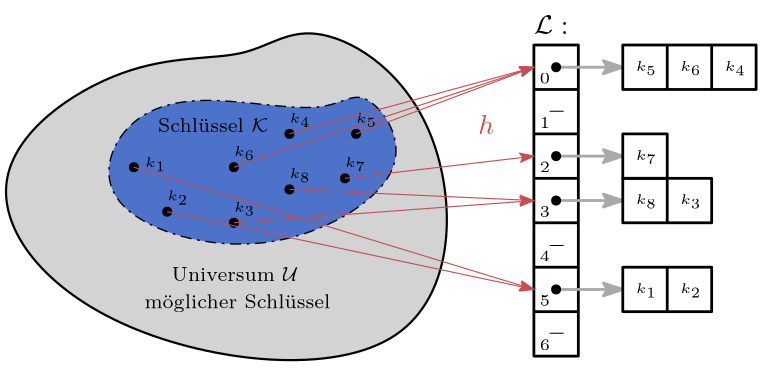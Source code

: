<?xml version="1.0"?>
<!DOCTYPE ipe SYSTEM "ipe.dtd">
<ipe version="70218" creator="Ipe 7.2.24">
<info created="D:20210624001852" modified="D:20230901152237"/>
<ipestyle name="basic">
<symbol name="arrow/arc(spx)">
<path stroke="sym-stroke" fill="sym-stroke" pen="sym-pen">
0 0 m
-1 0.333 l
-1 -0.333 l
h
</path>
</symbol>
<symbol name="arrow/farc(spx)">
<path stroke="sym-stroke" fill="white" pen="sym-pen">
0 0 m
-1 0.333 l
-1 -0.333 l
h
</path>
</symbol>
<symbol name="arrow/ptarc(spx)">
<path stroke="sym-stroke" fill="sym-stroke" pen="sym-pen">
0 0 m
-1 0.333 l
-0.8 0 l
-1 -0.333 l
h
</path>
</symbol>
<symbol name="arrow/fptarc(spx)">
<path stroke="sym-stroke" fill="white" pen="sym-pen">
0 0 m
-1 0.333 l
-0.8 0 l
-1 -0.333 l
h
</path>
</symbol>
<symbol name="mark/circle(sx)" transformations="translations">
<path fill="sym-stroke">
0.6 0 0 0.6 0 0 e
0.4 0 0 0.4 0 0 e
</path>
</symbol>
<symbol name="mark/disk(sx)" transformations="translations">
<path fill="sym-stroke">
0.6 0 0 0.6 0 0 e
</path>
</symbol>
<symbol name="mark/fdisk(sfx)" transformations="translations">
<group>
<path fill="sym-fill">
0.5 0 0 0.5 0 0 e
</path>
<path fill="sym-stroke" fillrule="eofill">
0.6 0 0 0.6 0 0 e
0.4 0 0 0.4 0 0 e
</path>
</group>
</symbol>
<symbol name="mark/box(sx)" transformations="translations">
<path fill="sym-stroke" fillrule="eofill">
-0.6 -0.6 m
0.6 -0.6 l
0.6 0.6 l
-0.6 0.6 l
h
-0.4 -0.4 m
0.4 -0.4 l
0.4 0.4 l
-0.4 0.4 l
h
</path>
</symbol>
<symbol name="mark/square(sx)" transformations="translations">
<path fill="sym-stroke">
-0.6 -0.6 m
0.6 -0.6 l
0.6 0.6 l
-0.6 0.6 l
h
</path>
</symbol>
<symbol name="mark/fsquare(sfx)" transformations="translations">
<group>
<path fill="sym-fill">
-0.5 -0.5 m
0.5 -0.5 l
0.5 0.5 l
-0.5 0.5 l
h
</path>
<path fill="sym-stroke" fillrule="eofill">
-0.6 -0.6 m
0.6 -0.6 l
0.6 0.6 l
-0.6 0.6 l
h
-0.4 -0.4 m
0.4 -0.4 l
0.4 0.4 l
-0.4 0.4 l
h
</path>
</group>
</symbol>
<symbol name="mark/cross(sx)" transformations="translations">
<group>
<path fill="sym-stroke">
-0.43 -0.57 m
0.57 0.43 l
0.43 0.57 l
-0.57 -0.43 l
h
</path>
<path fill="sym-stroke">
-0.43 0.57 m
0.57 -0.43 l
0.43 -0.57 l
-0.57 0.43 l
h
</path>
</group>
</symbol>
<symbol name="arrow/fnormal(spx)">
<path stroke="sym-stroke" fill="white" pen="sym-pen">
0 0 m
-1 0.333 l
-1 -0.333 l
h
</path>
</symbol>
<symbol name="arrow/pointed(spx)">
<path stroke="sym-stroke" fill="sym-stroke" pen="sym-pen">
0 0 m
-1 0.333 l
-0.8 0 l
-1 -0.333 l
h
</path>
</symbol>
<symbol name="arrow/fpointed(spx)">
<path stroke="sym-stroke" fill="white" pen="sym-pen">
0 0 m
-1 0.333 l
-0.8 0 l
-1 -0.333 l
h
</path>
</symbol>
<symbol name="arrow/linear(spx)">
<path stroke="sym-stroke" pen="sym-pen">
-1 0.333 m
0 0 l
-1 -0.333 l
</path>
</symbol>
<symbol name="arrow/fdouble(spx)">
<path stroke="sym-stroke" fill="white" pen="sym-pen">
0 0 m
-1 0.333 l
-1 -0.333 l
h
-1 0 m
-2 0.333 l
-2 -0.333 l
h
</path>
</symbol>
<symbol name="arrow/double(spx)">
<path stroke="sym-stroke" fill="sym-stroke" pen="sym-pen">
0 0 m
-1 0.333 l
-1 -0.333 l
h
-1 0 m
-2 0.333 l
-2 -0.333 l
h
</path>
</symbol>
<anglesize name="22.5 deg" value="22.5"/>
<anglesize name="30 deg" value="30"/>
<anglesize name="45 deg" value="45"/>
<anglesize name="60 deg" value="60"/>
<anglesize name="90 deg" value="90"/>
<arrowsize name="large" value="10"/>
<arrowsize name="small" value="5"/>
<arrowsize name="tiny" value="3"/>
<color name="blue" value="0 0 1"/>
<color name="brown" value="0.647 0.165 0.165"/>
<color name="darkblue" value="0 0 0.545"/>
<color name="darkcyan" value="0 0.545 0.545"/>
<color name="darkgray" value="0.663"/>
<color name="darkgreen" value="0 0.392 0"/>
<color name="darkmagenta" value="0.545 0 0.545"/>
<color name="darkorange" value="1 0.549 0"/>
<color name="darkred" value="0.545 0 0"/>
<color name="gold" value="1 0.843 0"/>
<color name="gray" value="0.745"/>
<color name="green" value="0 1 0"/>
<color name="lightblue" value="0.678 0.847 0.902"/>
<color name="lightcyan" value="0.878 1 1"/>
<color name="lightgray" value="0.827"/>
<color name="lightgreen" value="0.565 0.933 0.565"/>
<color name="lightyellow" value="1 1 0.878"/>
<color name="navy" value="0 0 0.502"/>
<color name="orange" value="1 0.647 0"/>
<color name="pink" value="1 0.753 0.796"/>
<color name="purple" value="0.627 0.125 0.941"/>
<color name="red" value="1 0 0"/>
<color name="sbblue" value="0.298 0.447 0.79"/>
<color name="sbgreen" value="0.333 0.658 0.407"/>
<color name="sborange" value="0.866 0.517 0.321"/>
<color name="sbpurple" value="0.505 0.447 0.698"/>
<color name="sbred" value="0.768 0.305 0.321"/>
<color name="seagreen" value="0.18 0.545 0.341"/>
<color name="turquoise" value="0.251 0.878 0.816"/>
<color name="verydarkgray" value="0.4"/>
<color name="violet" value="0.933 0.51 0.933"/>
<color name="yellow" value="1 1 0"/>
<dashstyle name="dash dot dotted" value="[4 2 1 2 1 2] 0"/>
<dashstyle name="dash dotted" value="[4 2 1 2] 0"/>
<dashstyle name="dashed" value="[4] 0"/>
<dashstyle name="dotted" value="[1 3] 0"/>
<gridsize name="10 pts (~3.5 mm)" value="10"/>
<gridsize name="14 pts (~5 mm)" value="14"/>
<gridsize name="16 pts (~6 mm)" value="16"/>
<gridsize name="20 pts (~7 mm)" value="20"/>
<gridsize name="28 pts (~10 mm)" value="28"/>
<gridsize name="32 pts (~12 mm)" value="32"/>
<gridsize name="4 pts" value="4"/>
<gridsize name="56 pts (~20 mm)" value="56"/>
<gridsize name="8 pts (~3 mm)" value="8"/>
<opacity name="10%" value="0.1"/>
<opacity name="30%" value="0.3"/>
<opacity name="50%" value="0.5"/>
<opacity name="75%" value="0.75"/>
<pen name="fat" value="1.2"/>
<pen name="heavier" value="0.8"/>
<pen name="ultrafat" value="2"/>
<symbolsize name="large" value="5"/>
<symbolsize name="small" value="2"/>
<symbolsize name="tiny" value="1.1"/>
<textsize name="Huge" value="\Huge"/>
<textsize name="LARGE" value="\LARGE"/>
<textsize name="Large" value="\Large"/>
<textsize name="footnote" value="\footnotesize"/>
<textsize name="huge" value="\huge"/>
<textsize name="large" value="\large"/>
<textsize name="small" value="\small"/>
<textsize name="tiny" value="\tiny"/>
<textstyle name="center" begin="\begin{center}" end="\end{center}"/>
<textstyle name="item" begin="\begin{itemize}\item{}" end="\end{itemize}"/>
<textstyle name="itemize" begin="\begin{itemize}" end="\end{itemize}"/>
<tiling name="falling" angle="-60" step="4" width="1"/>
<tiling name="rising" angle="30" step="4" width="1"/>
</ipestyle>
<page>
<layer name="alpha"/>
<view layers="alpha" active="alpha"/>
<path layer="alpha" fill="white">
308 832 m
308 700 l
32 700 l
32 832 l
h
</path>
<text matrix="1 0 0 1 192 104" transformations="translations" pos="32 716" stroke="black" type="label" width="12.406" height="6.808" depth="0" valign="baseline" style="math">\mathcal{L}:</text>
<path matrix="1.21953 0 0 1.21953 -23.5162 -176.308" stroke="black" fill="lightgray" pen="0.8">
120 808
84 812
32 776
72 724
180 712
180 796
136 824 u
</path>
<path matrix="1.21953 0 0 1.21953 -23.5162 -176.308" stroke="black" fill="sbblue" dash="dash dotted" pen="0.5">
104 800
80 792
72 764
124 748
172 776
152 804
144 792 u
</path>
<path matrix="1 0 0 1 176 16" stroke="black" pen="1">
48 800 m
48 688 l
64 688 l
64 800 l
h
</path>
<path matrix="1 0 0 1 176 16" stroke="black" pen="1">
48 784 m
64 784 l
</path>
<path matrix="1 0 0 1 176 16" stroke="black" pen="1">
48 768 m
64 768 l
</path>
<path matrix="1 0 0 1 176 16" stroke="black" pen="1">
48 752 m
64 752 l
</path>
<path matrix="1 0 0 1 176 16" stroke="black" pen="1">
48 736 m
64 736 l
</path>
<path matrix="1 0 0 1 176 16" stroke="black" pen="1">
48 720 m
64 720 l
</path>
<path matrix="1 0 0 1 176 16" stroke="black" pen="1">
48 704 m
64 704 l
</path>
<text matrix="1 0 0 1 190.083 14.1041" transformations="translations" pos="36 788" stroke="black" type="label" width="3.653" height="3.852" depth="0" valign="baseline" size="6">0</text>
<text matrix="1 0 0 1 190.083 -1.8959" transformations="translations" pos="36 788" stroke="black" type="label" width="3.653" height="3.852" depth="0" valign="baseline" size="6">1</text>
<text matrix="1 0 0 1 190.083 -17.8959" transformations="translations" pos="36 788" stroke="black" type="label" width="3.653" height="3.852" depth="0" valign="baseline" size="6">2</text>
<text matrix="1 0 0 1 190.083 -33.8959" transformations="translations" pos="36 788" stroke="black" type="label" width="3.653" height="3.852" depth="0" valign="baseline" size="6">3</text>
<text matrix="1 0 0 1 190.083 -49.8959" transformations="translations" pos="36 788" stroke="black" type="label" width="3.653" height="3.852" depth="0" valign="baseline" size="6">4</text>
<text matrix="1 0 0 1 190.083 -65.8959" transformations="translations" pos="36 788" stroke="black" type="label" width="3.653" height="3.852" depth="0" valign="baseline" size="6">5</text>
<text matrix="1 0 0 1 190.083 -81.8959" transformations="translations" pos="36 788" stroke="black" type="label" width="3.653" height="3.852" depth="0" valign="baseline" size="6">6</text>
<text matrix="1.21953 0 0 1.21953 -23.5162 -176.308" transformations="translations" pos="96 744" stroke="black" type="label" width="48.342" height="4.765" depth="0" valign="baseline" size="7">Universum $\mathcal{U}$ </text>
<text matrix="1.21953 0 0 1.21953 -52.785 -176.308" transformations="translations" pos="112 736" stroke="black" type="label" width="66.96" height="4.849" depth="1.35" valign="baseline" size="7">m\&quot;oglicher Schl\&quot;ussel</text>
<text matrix="1.21953 0 0 1.21953 -43.0287 -151.918" transformations="translations" pos="108 768" stroke="black" type="label" width="42.351" height="4.843" depth="0" valign="baseline" size="7">Schl\&quot;ussel $\mathcal{K}$ </text>
<use name="mark/disk(sx)" pos="80 772" size="normal" stroke="black"/>
<use name="mark/disk(sx)" pos="92 756" size="normal" stroke="black"/>
<use matrix="1 0 0 1 -4 8" name="mark/disk(sx)" pos="140 756" size="normal" stroke="black"/>
<use name="mark/disk(sx)" pos="116 772" size="normal" stroke="black"/>
<use name="mark/disk(sx)" pos="160 784" size="normal" stroke="black"/>
<use name="mark/disk(sx)" pos="156 768" size="normal" stroke="black"/>
<use name="mark/disk(sx)" pos="136 784" size="normal" stroke="black"/>
<use name="mark/disk(sx)" pos="116 752" size="normal" stroke="black"/>
<text transformations="translations" pos="84 772" stroke="black" type="label" width="7.665" height="3.464" depth="1.49" valign="baseline" size="5" style="math">k_1</text>
<text matrix="1 0 0 1 8 -12" transformations="translations" pos="84 772" stroke="black" type="label" width="7.665" height="3.464" depth="1.49" valign="baseline" size="5" style="math">k_2</text>
<text matrix="1 0 0 1 32 -16" transformations="translations" pos="84 772" stroke="black" type="label" width="7.665" height="3.464" depth="1.49" valign="baseline" size="5" style="math">k_3</text>
<text matrix="1 0 0 1 32 4" transformations="translations" pos="84 772" stroke="black" type="label" width="7.665" height="3.464" depth="1.49" valign="baseline" size="5" style="math">k_6</text>
<text matrix="1 0 0 1 52 16" transformations="translations" pos="84 772" stroke="black" type="label" width="7.665" height="3.464" depth="1.49" valign="baseline" size="5" style="math">k_4</text>
<text matrix="1 0 0 1 76 16" transformations="translations" pos="84 772" stroke="black" type="label" width="7.665" height="3.464" depth="1.49" valign="baseline" size="5" style="math">k_5</text>
<text matrix="1 0 0 1 72 0" transformations="translations" pos="84 772" stroke="black" type="label" width="7.665" height="3.464" depth="1.49" valign="baseline" size="5" style="math">k_7</text>
<text matrix="1 0 0 1 52 -4" transformations="translations" pos="84 772" stroke="black" type="label" width="7.665" height="3.464" depth="1.49" valign="baseline" size="5" style="math">k_8</text>
<text matrix="1 0 0 1 168.885 42.2541" transformations="translations" pos="60 668" stroke="black" type="label" width="6.587" height="4.816" depth="0.83" valign="baseline" size="8" style="math">-</text>
<text matrix="1 0 0 1 168.857 73.8419" transformations="translations" pos="60 668" stroke="black" type="label" width="6.587" height="4.816" depth="0.83" valign="baseline" size="8" style="math">-</text>
<text matrix="1 0 0 1 168.882 122.177" transformations="translations" pos="60 668" stroke="black" type="label" width="6.587" height="4.816" depth="0.83" valign="baseline" size="8" style="math">-</text>
<path matrix="1 0 0 1 176 16" stroke="darkgray" fill="lightgray" pen="1" arrow="ptarc/normal">
56 792 m
80 792 l
</path>
<use matrix="1 0 0 1 176 16" name="mark/disk(sx)" pos="56 792" size="normal" stroke="black"/>
<path matrix="1 0 0 1 176 -16" stroke="darkgray" fill="lightgray" pen="1" arrow="ptarc/normal">
56 792 m
80 792 l
</path>
<use matrix="1 0 0 1 176 -16" name="mark/disk(sx)" pos="56 792" size="normal" stroke="black"/>
<path matrix="1 0 0 1 176 -32" stroke="darkgray" fill="lightgray" pen="1" arrow="ptarc/normal">
56 792 m
80 792 l
</path>
<use matrix="1 0 0 1 176 -32" name="mark/disk(sx)" pos="56 792" size="normal" stroke="black"/>
<path matrix="1 0 0 1 176 -64" stroke="darkgray" fill="lightgray" pen="1" arrow="ptarc/normal">
56 792 m
80 792 l
</path>
<use matrix="1 0 0 1 176 -64" name="mark/disk(sx)" pos="56 792" size="normal" stroke="black"/>
<path stroke="black" pen="1">
256 816 m
256 800 l
304 800 l
304 816 l
h
</path>
<path stroke="black" pen="1">
256 784 m
256 768 l
272 768 l
272 784 l
h
</path>
<path stroke="black" pen="1">
256 768 m
256 752 l
288 752 l
288 768 l
h
</path>
<path stroke="black" pen="1">
256 736 m
256 720 l
288 720 l
288 736 l
h
</path>
<path stroke="black" pen="1">
272 816 m
272 800 l
</path>
<path stroke="black" pen="1">
288 816 m
288 800 l
</path>
<path stroke="black" pen="1">
272 768 m
272 752 l
</path>
<path stroke="black" pen="1">
272 736 m
272 720 l
</path>
<path stroke="sbred" arrow="ptarc/small">
160 784 m
224 808 l
</path>
<path stroke="sbred" arrow="ptarc/small">
136 784 m
224 808 l
</path>
<path stroke="sbred" arrow="ptarc/small">
116 772 m
224 808 l
</path>
<path stroke="sbred" arrow="ptarc/small">
80 772 m
224 728 l
</path>
<path stroke="sbred" arrow="ptarc/small">
92 756 m
224 728 l
</path>
<path stroke="sbred" arrow="ptarc/small">
116 752 m
224 760 l
</path>
<path stroke="sbred" arrow="ptarc/small">
156 768 m
224 776 l
</path>
<path stroke="sbred" arrow="ptarc/small">
136 764 m
224 760 l
</path>
<text matrix="1 0 0 1 176.678 -45.3757" transformations="translations" pos="84 772" stroke="black" type="label" width="7.665" height="3.464" depth="1.49" valign="baseline" size="5" style="math">k_1</text>
<text matrix="1 0 0 1 192.678 -45.3757" transformations="translations" pos="84 772" stroke="black" type="label" width="7.665" height="3.464" depth="1.49" valign="baseline" size="5" style="math">k_2</text>
<text matrix="1 0 0 1 192.678 -13.3757" transformations="translations" pos="84 772" stroke="black" type="label" width="7.665" height="3.464" depth="1.49" valign="baseline" size="5" style="math">k_3</text>
<text matrix="1 0 0 1 176.678 -13.3757" transformations="translations" pos="84 772" stroke="black" type="label" width="7.665" height="3.464" depth="1.49" valign="baseline" size="5" style="math">k_8</text>
<text matrix="1 0 0 1 176.678 2.6243" transformations="translations" pos="84 772" stroke="black" type="label" width="7.665" height="3.464" depth="1.49" valign="baseline" size="5" style="math">k_7</text>
<text matrix="1 0 0 1 176.678 34.6243" transformations="translations" pos="84 772" stroke="black" type="label" width="7.665" height="3.464" depth="1.49" valign="baseline" size="5" style="math">k_5</text>
<text matrix="1 0 0 1 192.678 34.6243" transformations="translations" pos="84 772" stroke="black" type="label" width="7.665" height="3.464" depth="1.49" valign="baseline" size="5" style="math">k_6</text>
<text matrix="1 0 0 1 208.678 34.6243" transformations="translations" pos="84 772" stroke="black" type="label" width="7.665" height="3.464" depth="1.49" valign="baseline" size="5" style="math">k_4</text>
<text matrix="1 0 0 1 12 -24" transformations="translations" pos="192 808" stroke="sbred" type="label" width="5.74" height="6.918" depth="0" valign="baseline" style="math">h</text>
</page>
</ipe>
